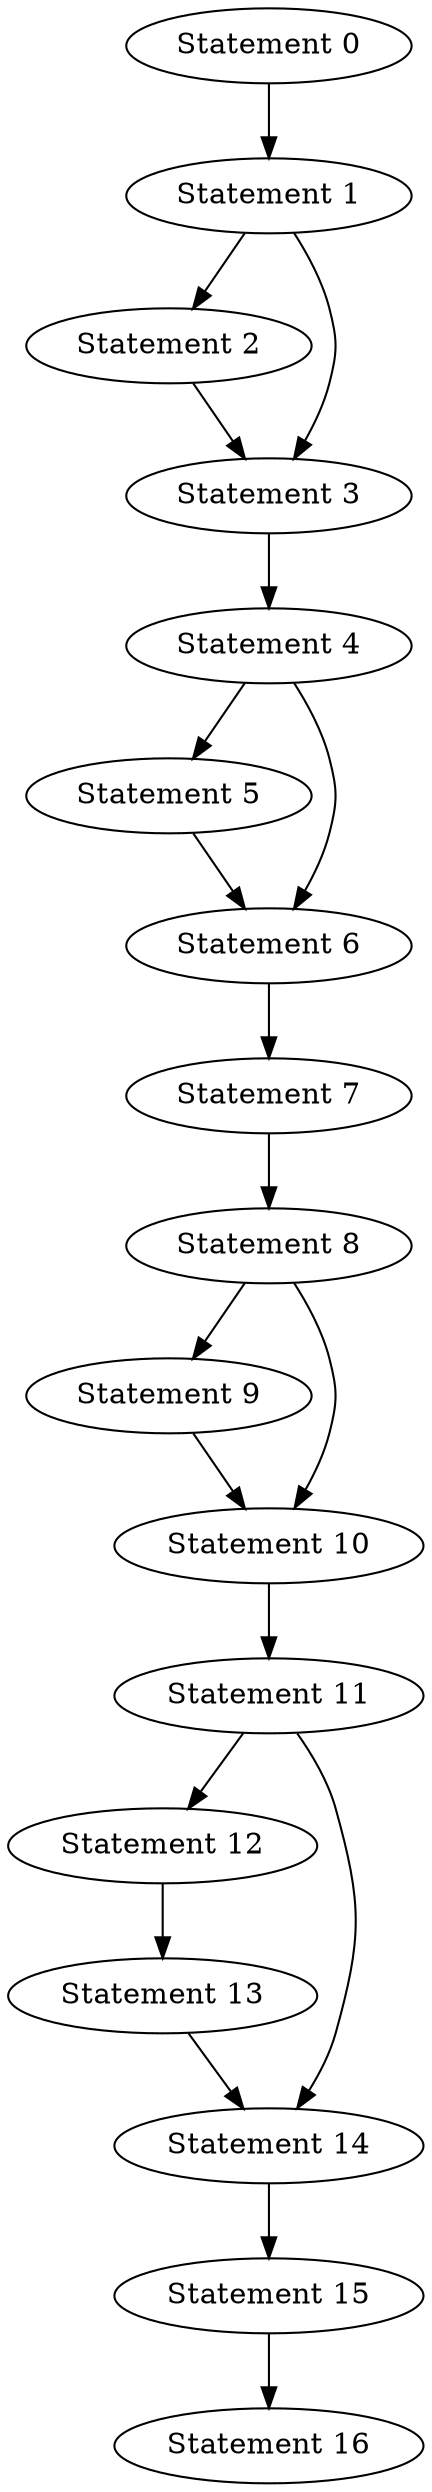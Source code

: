 strict digraph {
n0 [label="Statement 0"];
n1 [label="Statement 1"];
n2 [label="Statement 2"];
n3 [label="Statement 3"];
n4 [label="Statement 4"];
n5 [label="Statement 5"];
n6 [label="Statement 6"];
n7 [label="Statement 7"];
n8 [label="Statement 8"];
n9 [label="Statement 9"];
n10 [label="Statement 10"];
n11 [label="Statement 11"];
n12 [label="Statement 12"];
n13 [label="Statement 13"];
n14 [label="Statement 14"];
n15 [label="Statement 15"];
n16 [label="Statement 16"];
n0 -> n1;
n1 -> n2;
n1 -> n3;
n2 -> n3;
n3 -> n4;
n4 -> n5;
n4 -> n6;
n5 -> n6;
n6 -> n7;
n7 -> n8;
n8 -> n9;
n8 -> n10;
n9 -> n10;
n10 -> n11;
n11 -> n12;
n11 -> n14;
n12 -> n13;
n13 -> n14;
n14 -> n15;
n15 -> n16;
}
